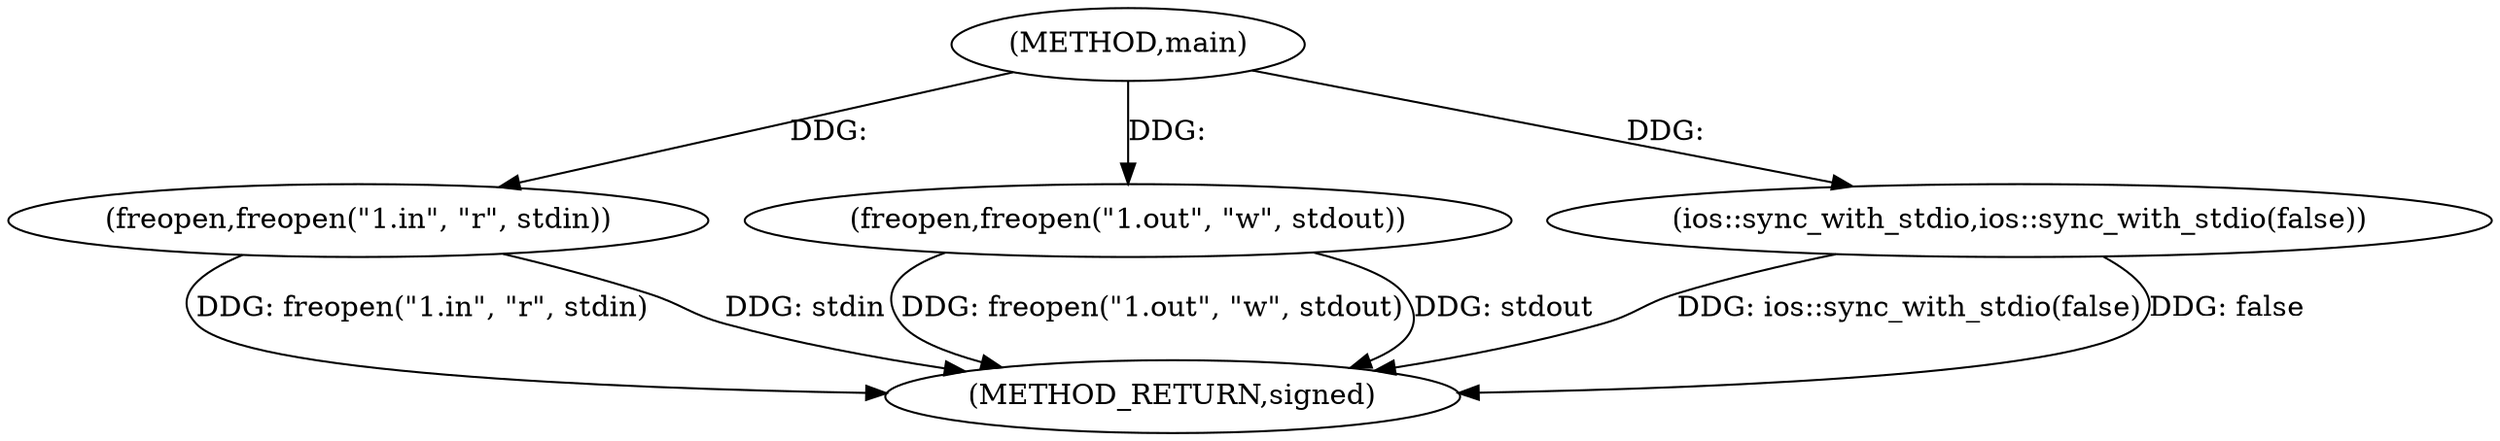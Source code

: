digraph "main" {  
"1000110" [label = "(METHOD,main)" ]
"1000122" [label = "(METHOD_RETURN,signed)" ]
"1000112" [label = "(freopen,freopen(\"1.in\", \"r\", stdin))" ]
"1000116" [label = "(freopen,freopen(\"1.out\", \"w\", stdout))" ]
"1000120" [label = "(ios::sync_with_stdio,ios::sync_with_stdio(false))" ]
  "1000112" -> "1000122"  [ label = "DDG: freopen(\"1.in\", \"r\", stdin)"] 
  "1000116" -> "1000122"  [ label = "DDG: freopen(\"1.out\", \"w\", stdout)"] 
  "1000120" -> "1000122"  [ label = "DDG: ios::sync_with_stdio(false)"] 
  "1000116" -> "1000122"  [ label = "DDG: stdout"] 
  "1000120" -> "1000122"  [ label = "DDG: false"] 
  "1000112" -> "1000122"  [ label = "DDG: stdin"] 
  "1000110" -> "1000112"  [ label = "DDG: "] 
  "1000110" -> "1000116"  [ label = "DDG: "] 
  "1000110" -> "1000120"  [ label = "DDG: "] 
}
